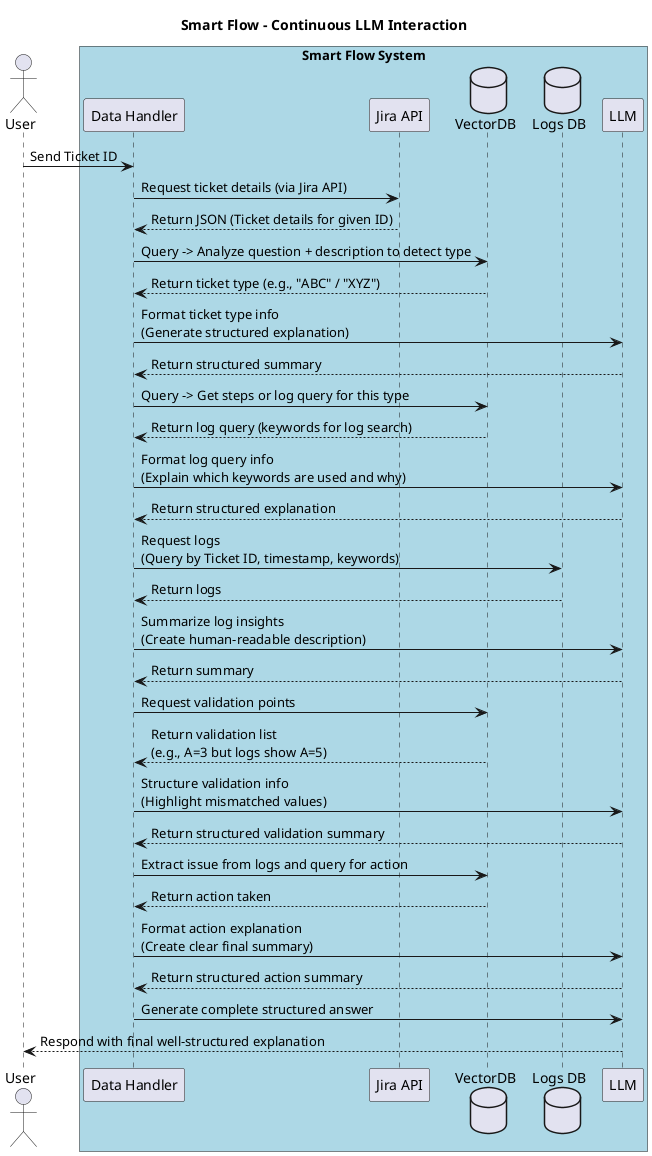 @startuml
title Smart Flow - Continuous LLM Interaction

actor User

box "Smart Flow System" #LightBlue
    participant "Data Handler" as dh
    participant "Jira API" as j
    database "VectorDB" as db
    database "Logs DB" as data
    participant "LLM" as llm
end box

' === Sequence Flow ===

User -> dh: Send Ticket ID
dh -> j: Request ticket details (via Jira API)
j --> dh: Return JSON (Ticket details for given ID)

' --- Step 1: Detect Ticket Type ---
dh -> db: Query -> Analyze question + description to detect type
db --> dh: Return ticket type (e.g., "ABC" / "XYZ")

dh -> llm: Format ticket type info\n(Generate structured explanation)
llm --> dh: Return structured summary

' --- Step 2: Request Steps / Log Query ---
dh -> db: Query -> Get steps or log query for this type
db --> dh: Return log query (keywords for log search)

dh -> llm: Format log query info\n(Explain which keywords are used and why)
llm --> dh: Return structured explanation

' --- Step 3: Get Logs ---
dh -> data: Request logs\n(Query by Ticket ID, timestamp, keywords)
data --> dh: Return logs

dh -> llm: Summarize log insights\n(Create human-readable description)
llm --> dh: Return summary

' --- Step 4: Validate Points ---
dh -> db: Request validation points
db --> dh: Return validation list\n(e.g., A=3 but logs show A=5)

dh -> llm: Structure validation info\n(Highlight mismatched values)
llm --> dh: Return structured validation summary

' --- Step 5: Determine Action ---
dh -> db: Extract issue from logs and query for action
db --> dh: Return action taken

dh -> llm: Format action explanation\n(Create clear final summary)
llm --> dh: Return structured action summary

' --- Final User Response ---
dh -> llm: Generate complete structured answer
llm --> User: Respond with final well-structured explanation

@enduml
